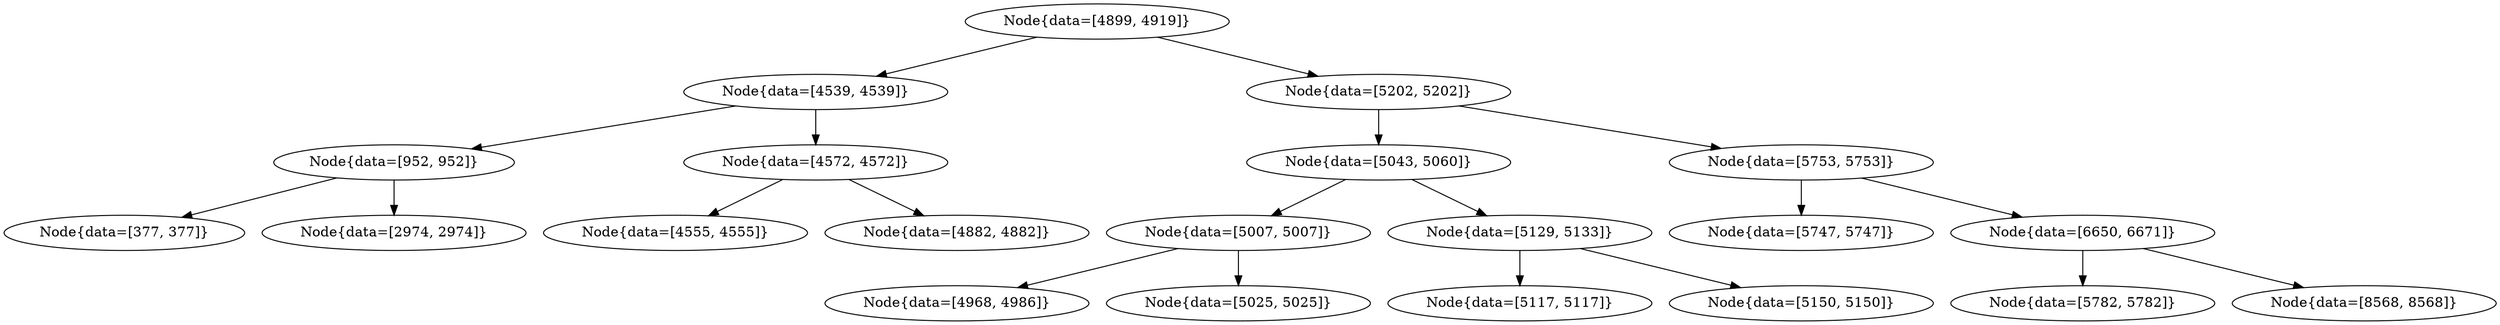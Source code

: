 digraph G{
914230030 [label="Node{data=[4899, 4919]}"]
914230030 -> 810146988
810146988 [label="Node{data=[4539, 4539]}"]
810146988 -> 706753323
706753323 [label="Node{data=[952, 952]}"]
706753323 -> 754366182
754366182 [label="Node{data=[377, 377]}"]
706753323 -> 1779887629
1779887629 [label="Node{data=[2974, 2974]}"]
810146988 -> 340058975
340058975 [label="Node{data=[4572, 4572]}"]
340058975 -> 1062613911
1062613911 [label="Node{data=[4555, 4555]}"]
340058975 -> 646898461
646898461 [label="Node{data=[4882, 4882]}"]
914230030 -> 2075461447
2075461447 [label="Node{data=[5202, 5202]}"]
2075461447 -> 1222135157
1222135157 [label="Node{data=[5043, 5060]}"]
1222135157 -> 1176241522
1176241522 [label="Node{data=[5007, 5007]}"]
1176241522 -> 400265383
400265383 [label="Node{data=[4968, 4986]}"]
1176241522 -> 1149706788
1149706788 [label="Node{data=[5025, 5025]}"]
1222135157 -> 1321102372
1321102372 [label="Node{data=[5129, 5133]}"]
1321102372 -> 1747961620
1747961620 [label="Node{data=[5117, 5117]}"]
1321102372 -> 599403550
599403550 [label="Node{data=[5150, 5150]}"]
2075461447 -> 1590803535
1590803535 [label="Node{data=[5753, 5753]}"]
1590803535 -> 1672688893
1672688893 [label="Node{data=[5747, 5747]}"]
1590803535 -> 1966229752
1966229752 [label="Node{data=[6650, 6671]}"]
1966229752 -> 119165084
119165084 [label="Node{data=[5782, 5782]}"]
1966229752 -> 1417324532
1417324532 [label="Node{data=[8568, 8568]}"]
}
